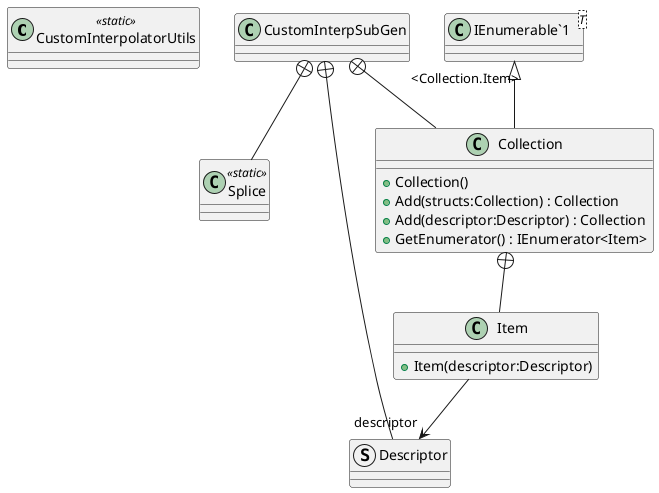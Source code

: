@startuml
class CustomInterpolatorUtils <<static>> {
}
class CustomInterpSubGen {
}
class Splice <<static>> {
}
struct Descriptor {
}
class Collection {
    + Collection()
    + Add(structs:Collection) : Collection
    + Add(descriptor:Descriptor) : Collection
    + GetEnumerator() : IEnumerator<Item>
}
class "IEnumerable`1"<T> {
}
class Item {
    + Item(descriptor:Descriptor)
}
CustomInterpSubGen +-- Splice
CustomInterpSubGen +-- Descriptor
CustomInterpSubGen +-- Collection
"IEnumerable`1" "<Collection.Item>" <|-- Collection
Collection +-- Item
Item --> "descriptor" Descriptor
@enduml
